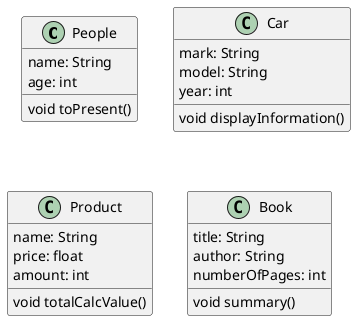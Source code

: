 @startuml List-Four

class People{
    name: String
    age: int

    void toPresent()
}

class Car{
    mark: String
    model: String
    year: int

    void displayInformation()
}

class Product{
    name: String
    price: float
    amount: int

    void totalCalcValue()
}

class Book {
    title: String
    author: String
    numberOfPages: int

    void summary()
}

@enduml
